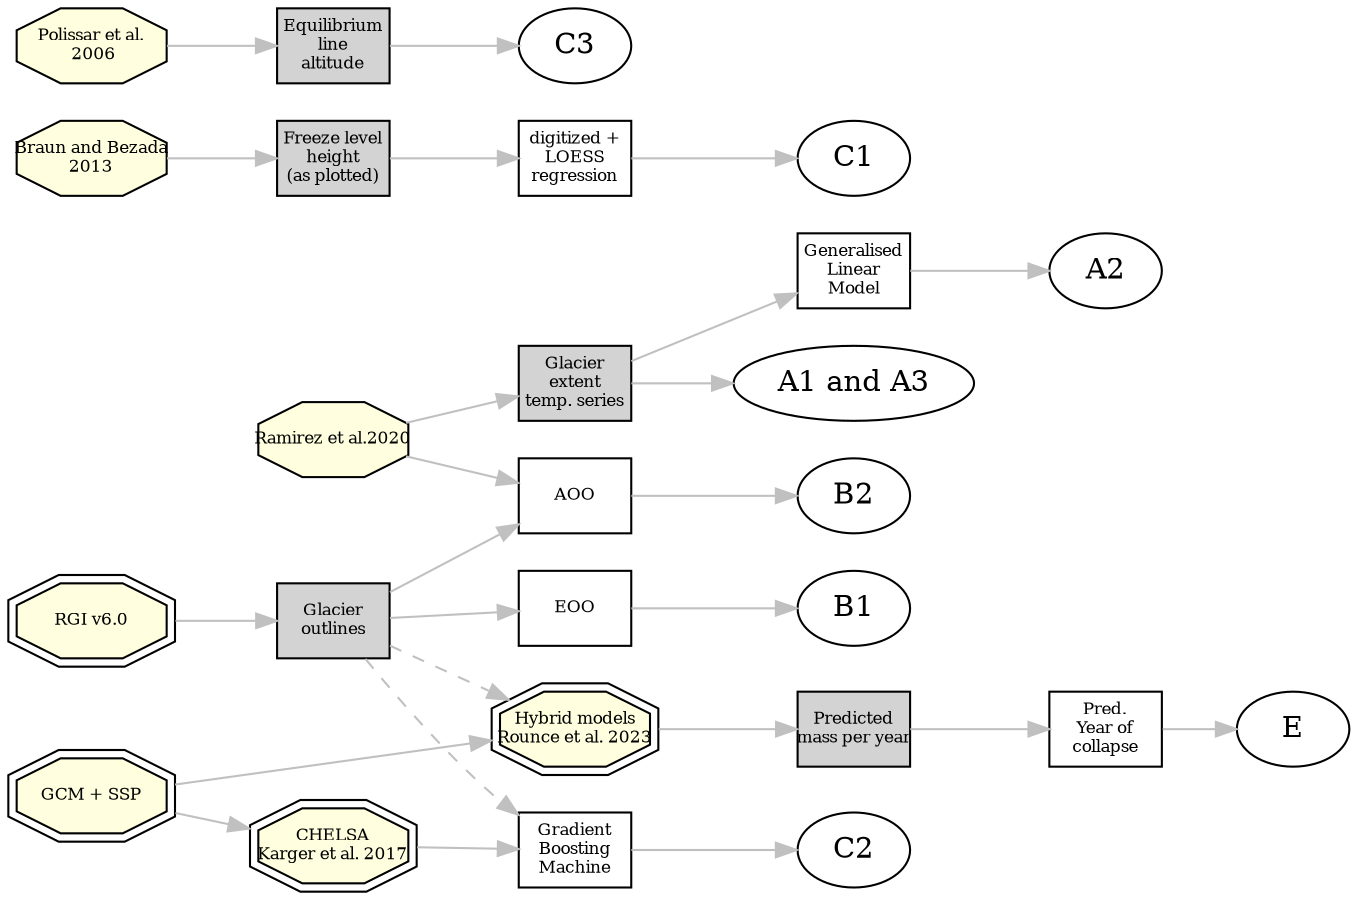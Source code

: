 digraph G {
    compound=true; 
    newrank=true;
    rankdir=LR;
  edge [color="grey"]
    { node [ shape=octagon fontsize=8 fixedsize=true fillcolor=lightyellow style=filled width=1]
        PUB1 [label="Ramirez et al.2020\n"]
        PUB3 [label="Braun and Bezada\n2013"]
        PUB4 [label="Polissar et al.\n 2006"]

    }
    { node [ shape=doubleoctagon fontsize=8 fixedsize=true fillcolor=lightyellow style=filled width=1]
        PUB2 [label="RGI v6.0"]
        PUB5 [label="Hybrid models\nRounce et al. 2023" ]
        PUB6 [label="CHELSA\nKarger et al. 2017"]
        PUB7 [label="GCM + SSP"]
        
    }
     
    {node  [shape=box fontsize=8 fixedsize=true fillcolor=lightgrey style=filled]
      data [label="Glacier\nextent\ntemp. series"]
       pols [label="Glacier\noutlines"]
        ELA [label="Equilibrium\nline\naltitude"]
    FLH [label="Freeze level\nheight\n(as plotted)"]
    mass [label="Predicted\nmass per year"]
    }
    {node [ shape=box fontsize=8 fixedsize=true]
     model [label="Generalised\nLinear\nModel"]
      loess [label="digitized +\nLOESS\nregression"]
      yoc [label="Pred.\nYear of\ncollapse"]
      GBM [label="Gradient\nBoosting\nMachine"]
     AOO
     EOO
    }
    PUB7 -> {PUB6;PUB5}
    PUB1 -> data
    
    A13 [label="A1 and A3"]
    data -> model
    data -> A13 
    model -> A2 
    
  
    PUB2 -> pols 
    {pols;PUB1} -> AOO 
    pols -> EOO 
    
    
      AOO -> B2
      EOO -> B1
      
        
    PUB3 -> FLH -> loess
    PUB4 -> ELA
    ELA -> C3
    PUB6 -> GBM
    pols -> GBM [style=dashed]

      loess -> C1
    GBM -> C2
  
    PUB5 -> mass -> yoc
     pols -> PUB5 [style=dashed]
      yoc -> E
}